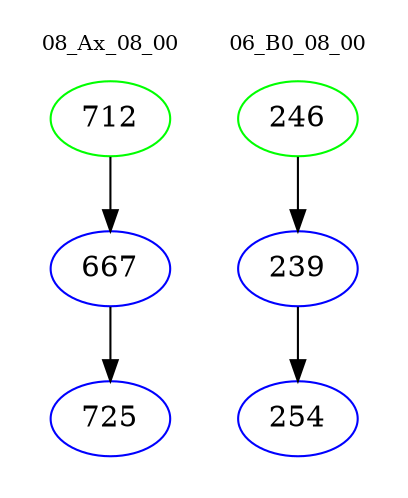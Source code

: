 digraph{
subgraph cluster_0 {
color = white
label = "08_Ax_08_00";
fontsize=10;
T0_712 [label="712", color="green"]
T0_712 -> T0_667 [color="black"]
T0_667 [label="667", color="blue"]
T0_667 -> T0_725 [color="black"]
T0_725 [label="725", color="blue"]
}
subgraph cluster_1 {
color = white
label = "06_B0_08_00";
fontsize=10;
T1_246 [label="246", color="green"]
T1_246 -> T1_239 [color="black"]
T1_239 [label="239", color="blue"]
T1_239 -> T1_254 [color="black"]
T1_254 [label="254", color="blue"]
}
}
